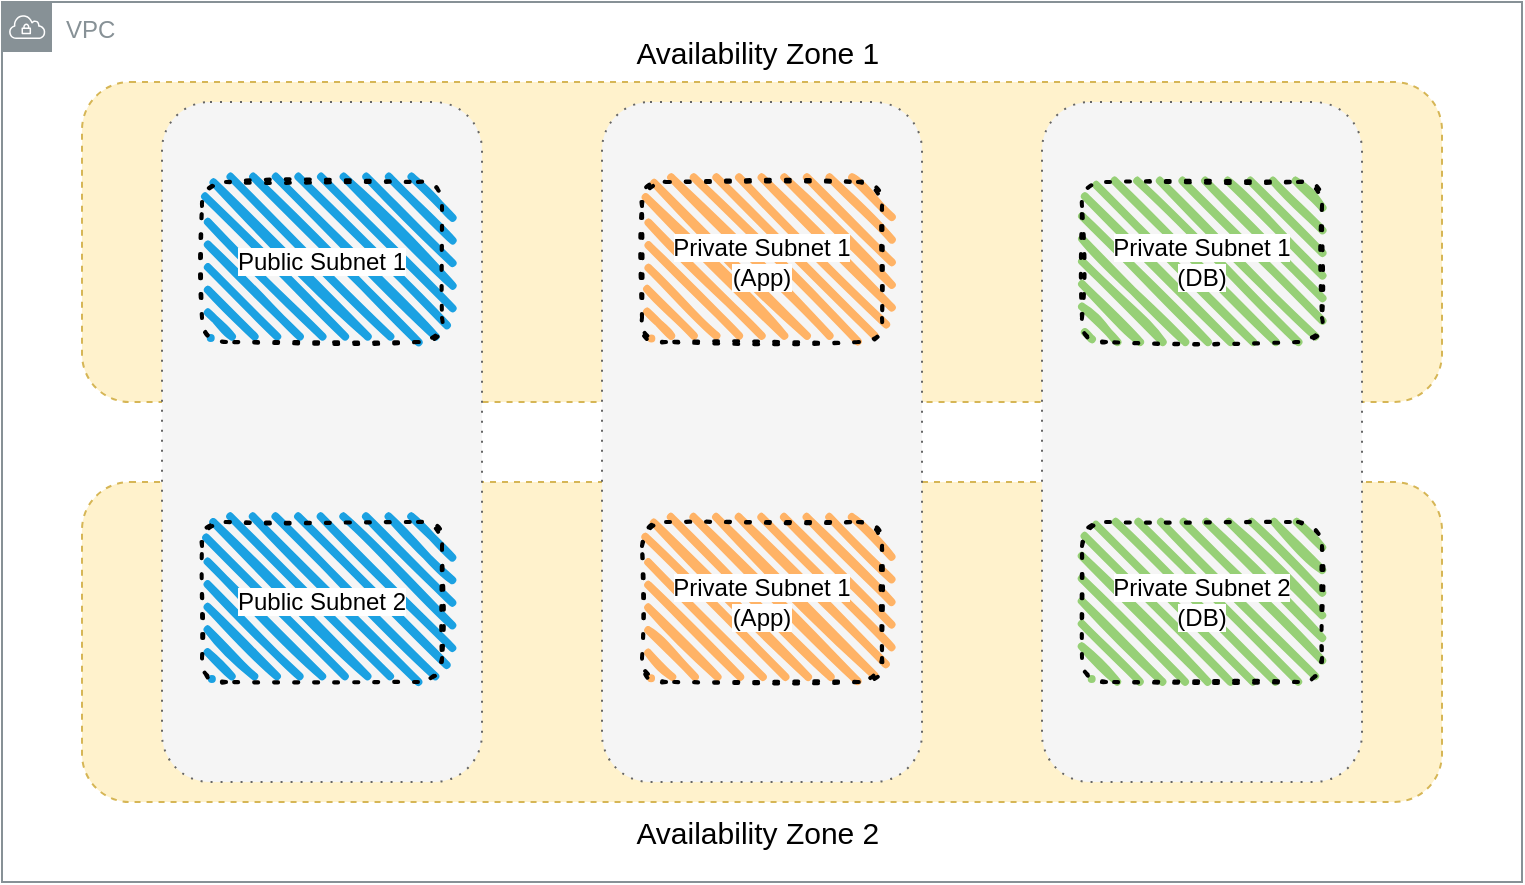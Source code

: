 <mxfile version="16.4.11" type="github">
  <diagram id="IzafgBuDMXGADewegFQN" name="Page-1">
    <mxGraphModel dx="946" dy="507" grid="1" gridSize="10" guides="1" tooltips="1" connect="1" arrows="1" fold="1" page="1" pageScale="1" pageWidth="827" pageHeight="1169" math="0" shadow="0">
      <root>
        <mxCell id="0" />
        <mxCell id="1" parent="0" />
        <mxCell id="IROE_s44y8OKHttLXpRJ-1" value="VPC" style="sketch=0;outlineConnect=0;gradientColor=none;html=1;whiteSpace=wrap;fontSize=12;fontStyle=0;shape=mxgraph.aws4.group;grIcon=mxgraph.aws4.group_vpc;strokeColor=#879196;fillColor=none;verticalAlign=top;align=left;spacingLeft=30;fontColor=#879196;dashed=0;labelBackgroundColor=none;" vertex="1" parent="1">
          <mxGeometry x="40" y="80" width="760" height="440" as="geometry" />
        </mxCell>
        <mxCell id="IROE_s44y8OKHttLXpRJ-3" value="" style="rounded=1;whiteSpace=wrap;html=1;fillColor=#fff2cc;dashed=1;strokeColor=#d6b656;" vertex="1" parent="1">
          <mxGeometry x="80" y="120" width="680" height="160" as="geometry" />
        </mxCell>
        <mxCell id="IROE_s44y8OKHttLXpRJ-4" value="" style="rounded=1;whiteSpace=wrap;html=1;fillColor=#fff2cc;dashed=1;strokeColor=#d6b656;" vertex="1" parent="1">
          <mxGeometry x="80" y="320" width="680" height="160" as="geometry" />
        </mxCell>
        <mxCell id="IROE_s44y8OKHttLXpRJ-5" value="" style="rounded=1;whiteSpace=wrap;html=1;dashed=1;fillColor=#f5f5f5;dashPattern=1 4;fontColor=#333333;strokeColor=#666666;" vertex="1" parent="1">
          <mxGeometry x="120" y="130" width="160" height="340" as="geometry" />
        </mxCell>
        <mxCell id="IROE_s44y8OKHttLXpRJ-6" value="" style="rounded=1;whiteSpace=wrap;html=1;dashed=1;fillColor=#f5f5f5;dashPattern=1 4;fontColor=#333333;strokeColor=#666666;" vertex="1" parent="1">
          <mxGeometry x="340" y="130" width="160" height="340" as="geometry" />
        </mxCell>
        <mxCell id="IROE_s44y8OKHttLXpRJ-7" value="" style="rounded=1;whiteSpace=wrap;html=1;dashed=1;fillColor=#f5f5f5;dashPattern=1 4;fontColor=#333333;strokeColor=#666666;" vertex="1" parent="1">
          <mxGeometry x="560" y="130" width="160" height="340" as="geometry" />
        </mxCell>
        <mxCell id="IROE_s44y8OKHttLXpRJ-9" value="&lt;span style=&quot;background-color: rgb(255 , 255 , 255)&quot;&gt;Public Subnet 1&lt;/span&gt;" style="rounded=1;whiteSpace=wrap;html=1;strokeWidth=2;fillWeight=4;hachureGap=8;hachureAngle=45;fillColor=#1ba1e2;sketch=1;dashed=1;dashPattern=1 4;" vertex="1" parent="1">
          <mxGeometry x="140" y="170" width="120" height="80" as="geometry" />
        </mxCell>
        <mxCell id="IROE_s44y8OKHttLXpRJ-10" value="&lt;span style=&quot;background-color: rgb(255 , 255 , 255)&quot;&gt;Public Subnet 2&lt;/span&gt;" style="rounded=1;whiteSpace=wrap;html=1;strokeWidth=2;fillWeight=4;hachureGap=8;hachureAngle=45;fillColor=#1ba1e2;sketch=1;dashed=1;dashPattern=1 4;" vertex="1" parent="1">
          <mxGeometry x="140" y="340" width="120" height="80" as="geometry" />
        </mxCell>
        <mxCell id="IROE_s44y8OKHttLXpRJ-11" value="&lt;span style=&quot;background-color: rgb(255 , 255 , 255)&quot;&gt;Private Subnet 1&lt;br&gt;(App)&lt;br&gt;&lt;/span&gt;" style="rounded=1;whiteSpace=wrap;html=1;strokeWidth=2;fillWeight=4;hachureGap=8;hachureAngle=45;fillColor=#FFB366;sketch=1;dashed=1;dashPattern=1 4;" vertex="1" parent="1">
          <mxGeometry x="360" y="170" width="120" height="80" as="geometry" />
        </mxCell>
        <mxCell id="IROE_s44y8OKHttLXpRJ-12" value="&lt;span style=&quot;background-color: rgb(255 , 255 , 255)&quot;&gt;Private Subnet 1&lt;/span&gt;&lt;br&gt;&lt;span style=&quot;background-color: rgb(255 , 255 , 255)&quot;&gt;(App)&lt;/span&gt;" style="rounded=1;whiteSpace=wrap;html=1;strokeWidth=2;fillWeight=4;hachureGap=8;hachureAngle=45;fillColor=#FFB366;sketch=1;dashed=1;dashPattern=1 4;" vertex="1" parent="1">
          <mxGeometry x="360" y="340" width="120" height="80" as="geometry" />
        </mxCell>
        <mxCell id="IROE_s44y8OKHttLXpRJ-13" value="&lt;span style=&quot;background-color: rgb(255 , 255 , 255)&quot;&gt;Private Subnet 1&lt;br&gt;(DB)&lt;br&gt;&lt;/span&gt;" style="rounded=1;whiteSpace=wrap;html=1;strokeWidth=2;fillWeight=4;hachureGap=8;hachureAngle=45;fillColor=#97D077;sketch=1;dashed=1;dashPattern=1 4;" vertex="1" parent="1">
          <mxGeometry x="580" y="170" width="120" height="80" as="geometry" />
        </mxCell>
        <mxCell id="IROE_s44y8OKHttLXpRJ-14" value="&lt;span style=&quot;background-color: rgb(255 , 255 , 255)&quot;&gt;Private Subnet 2&lt;br&gt;(DB)&lt;br&gt;&lt;/span&gt;" style="rounded=1;whiteSpace=wrap;html=1;strokeWidth=2;fillWeight=4;hachureGap=8;hachureAngle=45;fillColor=#97D077;sketch=1;dashed=1;dashPattern=1 4;" vertex="1" parent="1">
          <mxGeometry x="580" y="340" width="120" height="80" as="geometry" />
        </mxCell>
        <mxCell id="IROE_s44y8OKHttLXpRJ-16" value="&lt;font style=&quot;font-size: 15px&quot;&gt;Availability Zone 1&amp;nbsp;&lt;/font&gt;" style="text;html=1;strokeColor=none;fillColor=none;align=center;verticalAlign=middle;whiteSpace=wrap;rounded=0;dashed=1;dashPattern=1 4;labelBackgroundColor=#FFFFFF;" vertex="1" parent="1">
          <mxGeometry x="325" y="90" width="190" height="30" as="geometry" />
        </mxCell>
        <mxCell id="IROE_s44y8OKHttLXpRJ-17" value="&lt;font style=&quot;font-size: 15px&quot;&gt;Availability Zone 2&amp;nbsp;&lt;/font&gt;" style="text;html=1;strokeColor=none;fillColor=none;align=center;verticalAlign=middle;whiteSpace=wrap;rounded=0;dashed=1;dashPattern=1 4;labelBackgroundColor=#FFFFFF;" vertex="1" parent="1">
          <mxGeometry x="325" y="480" width="190" height="30" as="geometry" />
        </mxCell>
      </root>
    </mxGraphModel>
  </diagram>
</mxfile>

